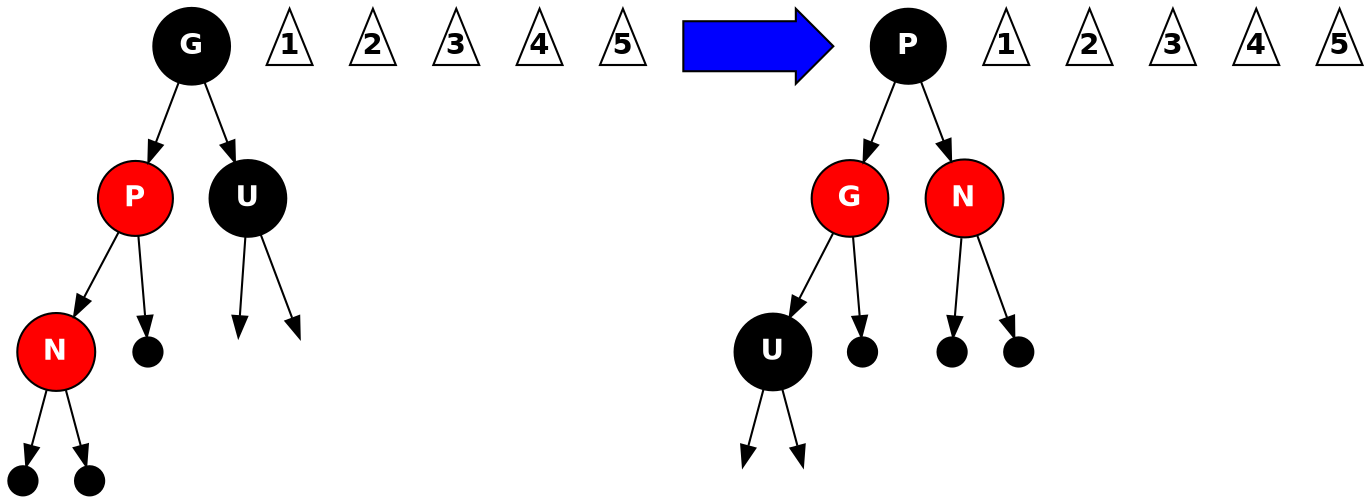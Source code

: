 digraph G {
	node [fontname="Helvetica-bold",shape=circle];

	G1 [style=filled,label="G",fillcolor=black,fontcolor=white,pin=true,pos="3,2.25"];
	P1 [style=filled,label="P",fillcolor=red,fontcolor=white,pin=true,pos="2,1.75"];
	U1 [style=filled,label="U",fillcolor=black,fontcolor=white,pin=true,pos="4,1.75"];
	N1 [style=filled,label="N",fillcolor=red,fontcolor=white,pin=true,pos="1.5,1"];
	dot1 [style=filled,label="",fillcolor=black,pin=true,pos="1,0.25",width=0.2	      ];
	dot2 [style=filled,label="",fillcolor=black,pin=true,pos="2,0.25",width=0.2];
	dot3 [style=filled,label="",fillcolor=black,pin=true,pos="2.5,1",width=0.2];
	dot4 [style=filled,label="",fillcolor=black,pin=true,pos="3.5,1",width=0.2,style=invis];
	dot5 [style=filled,label="",fillcolor=black,pin=true,pos="4.5,1",width=0.2,style=invis];
	tri1 [label="1",pin=true,pos="1,0",shape=triangle,fixedsize=true,width=0.3];
	tri2 [label="2",pin=true,pos="2,0",shape=triangle,fixedsize=true,width=0.3];
	tri3 [label="3",pin=true,pos="2.5,0.75",shape=triangle,fixedsize=true,width=0.3];
	tri4 [label="4",pin=true,pos="3.55,0.83",shape=triangle,fixedsize=true,width=0.3];
	tri5 [label="5",pin=true,pos="4.45,0.83",shape=triangle,fixedsize=true,width=0.3];

	G1 -> P1;
	G1 -> U1;
	P1 -> N1;
	N1 -> dot1;
	N1 -> dot2;
	P1 -> dot3;
	U1 -> dot4;
	U1 -> dot5;
	
	arrow [label="",pin=true,pos="5.5,1",shape=rarrow,fixedsize=true,width=1,style=filled,fillcolor=blue];
	
	G2 [style=filled,label="G",fillcolor=red,fontcolor=white,pin=true,pos="9,1.75"];
	P2 [style=filled,label="P",fillcolor=black,fontcolor=white,pin=true,pos="8,2.25"];
	U2 [style=filled,label="U",fillcolor=black,fontcolor=white,pin=true,pos="9.5,1"];
	N2 [style=filled,label="N",fillcolor=red,fontcolor=white,pin=true,pos="7,1.75"];
	dot1b [style=filled,label="",fillcolor=black,pin=true,pos="6.5,1",width=0.2];
	dot2b [style=filled,label="",fillcolor=black,pin=true,pos="7.5,1",width=0.2];
	dot3b [style=filled,label="",fillcolor=black,pin=true,pos="8.5,1",width=0.2];
	dot4b [style=filled,label="",fillcolor=black,pin=true,pos="9,0.25",width=0.2,style=invis];
	dot5b [style=filled,label="",fillcolor=black,pin=true,pos="10,0.25",width=0.2,style=invis];
	tri1b [label="1",pin=true,pos="6.5,0.75",shape=triangle,fixedsize=true,width=0.3];
	tri2b [label="2",pin=true,pos="7.5,0.75",shape=triangle,fixedsize=true,width=0.3];
	tri3b [label="3",pin=true,pos="8.5,0.75",shape=triangle,fixedsize=true,width=0.3];
	tri4b [label="4",pin=true,pos="9.05,0.08",shape=triangle,fixedsize=true,width=0.3];
	tri5b [label="5",pin=true,pos="9.95,0.08",shape=triangle,fixedsize=true,width=0.3];

	P2 -> N2;
	P2 -> G2;
	G2 -> U2;
	N2 -> dot1b;
	N2 -> dot2b;
	G2 -> dot3b;
	U2 -> dot4b;
	U2 -> dot5b;

}
